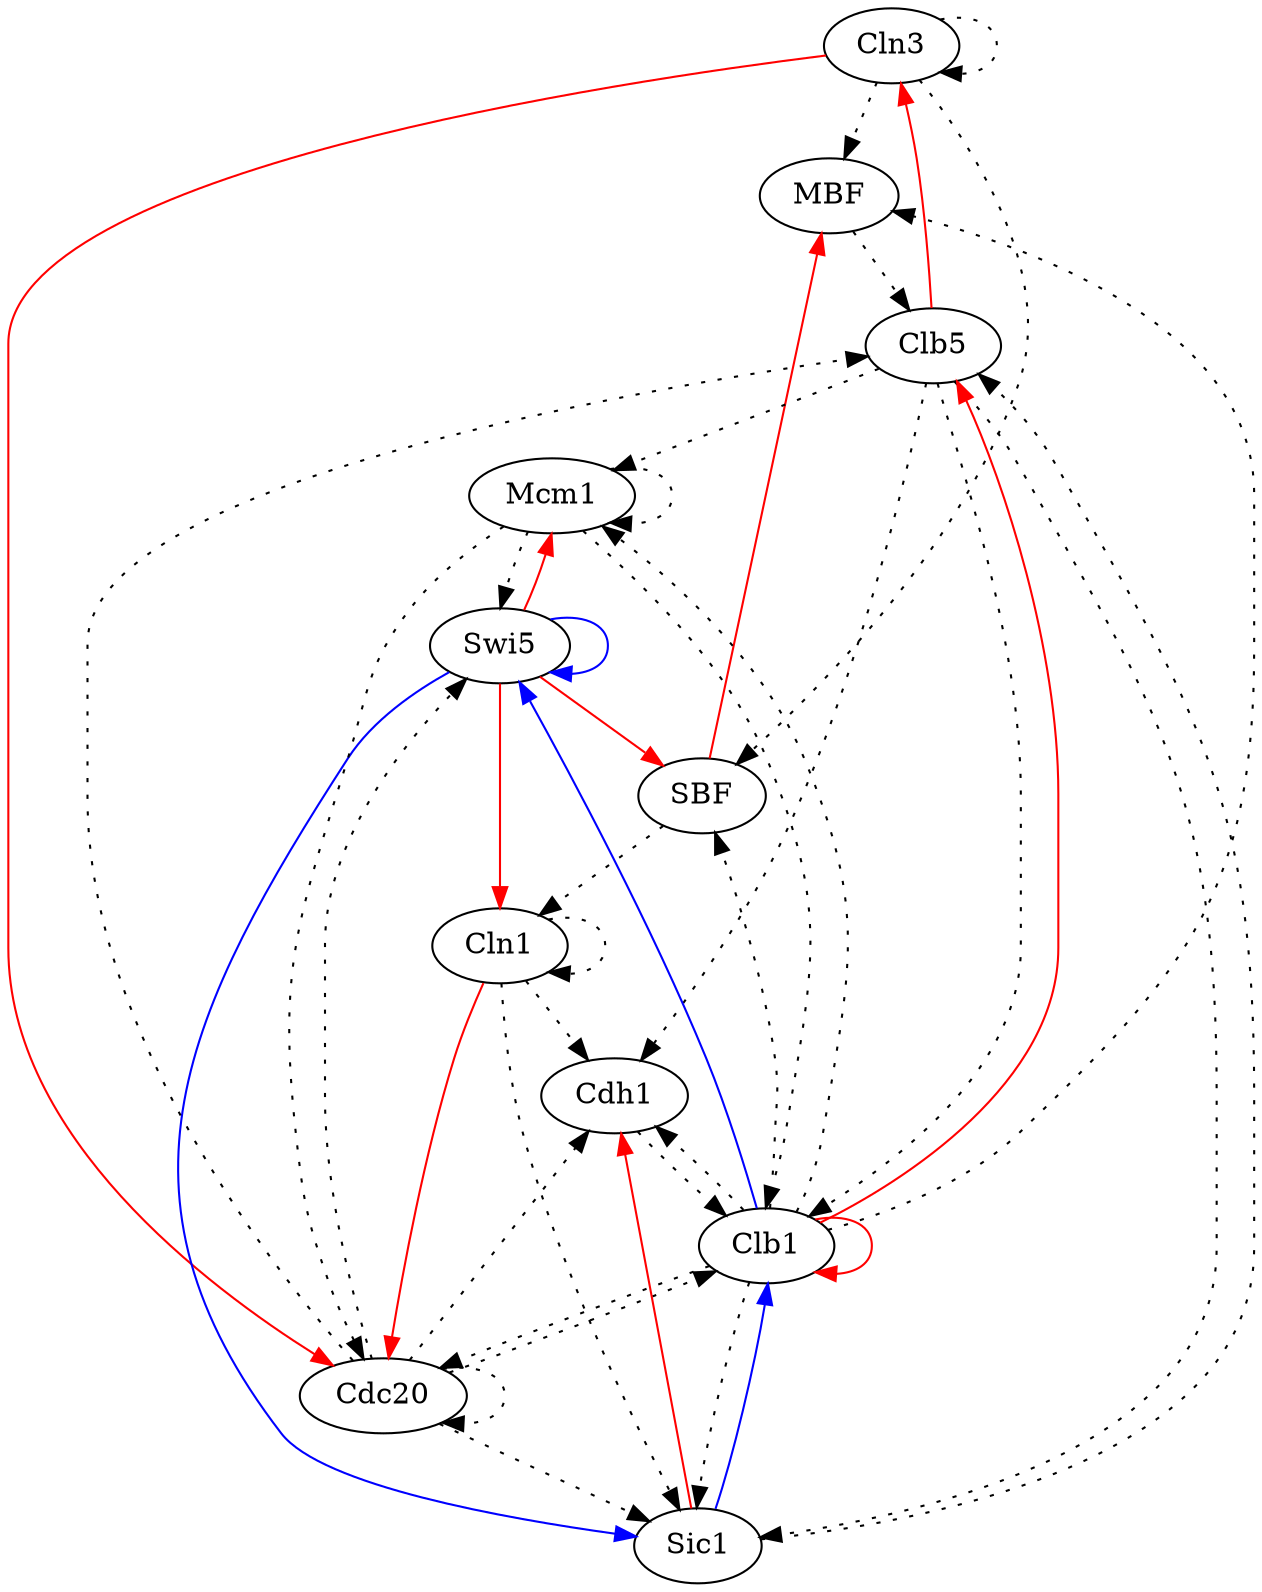 // Grafos-Spellman11
digraph {
	YAL040C [label=Cln3]
	YDL056W [label=MBF]
	YER111C [label=SBF]
	YMR199W [label=Cln1]
	YGL003C [label=Cdh1]
	YDR146C [label=Swi5]
	YGL116W [label=Cdc20]
	YPR120C [label=Clb5]
	YLR079W [label=Sic1]
	YGR108W [label=Clb1]
	YMR043W [label=Mcm1]
	YAL040C -> YAL040C [style=dotted]
	YAL040C -> YDL056W [style=dotted]
	YAL040C -> YER111C [style=dotted]
	YAL040C -> YGL116W [color=red]
	YDL056W -> YPR120C [style=dotted]
	YER111C -> YDL056W [color=red]
	YER111C -> YMR199W [style=dotted]
	YMR199W -> YMR199W [style=dotted]
	YMR199W -> YGL003C [style=dotted]
	YMR199W -> YGL116W [color=red]
	YMR199W -> YLR079W [style=dotted]
	YGL003C -> YGR108W [style=dotted]
	YDR146C -> YER111C [color=red]
	YDR146C -> YMR199W [color=red]
	YDR146C -> YDR146C [color=blue]
	YDR146C -> YLR079W [color=blue]
	YDR146C -> YMR043W [color=red]
	YGL116W -> YGL003C [style=dotted]
	YGL116W -> YDR146C [style=dotted]
	YGL116W -> YGL116W [style=dotted]
	YGL116W -> YPR120C [style=dotted]
	YGL116W -> YLR079W [style=dotted]
	YGL116W -> YGR108W [style=dotted]
	YPR120C -> YAL040C [color=red]
	YPR120C -> YGL003C [style=dotted]
	YPR120C -> YLR079W [style=dotted]
	YPR120C -> YGR108W [style=dotted]
	YPR120C -> YMR043W [style=dotted]
	YLR079W -> YGL003C [color=red]
	YLR079W -> YPR120C [style=dotted]
	YLR079W -> YGR108W [color=blue]
	YGR108W -> YDL056W [style=dotted]
	YGR108W -> YER111C [style=dotted]
	YGR108W -> YGL003C [style=dotted]
	YGR108W -> YDR146C [color=blue]
	YGR108W -> YGL116W [style=dotted]
	YGR108W -> YPR120C [color=red]
	YGR108W -> YLR079W [style=dotted]
	YGR108W -> YGR108W [color=red]
	YGR108W -> YMR043W [style=dotted]
	YMR043W -> YDR146C [style=dotted]
	YMR043W -> YGL116W [style=dotted]
	YMR043W -> YGR108W [style=dotted]
	YMR043W -> YMR043W [style=dotted]
}
